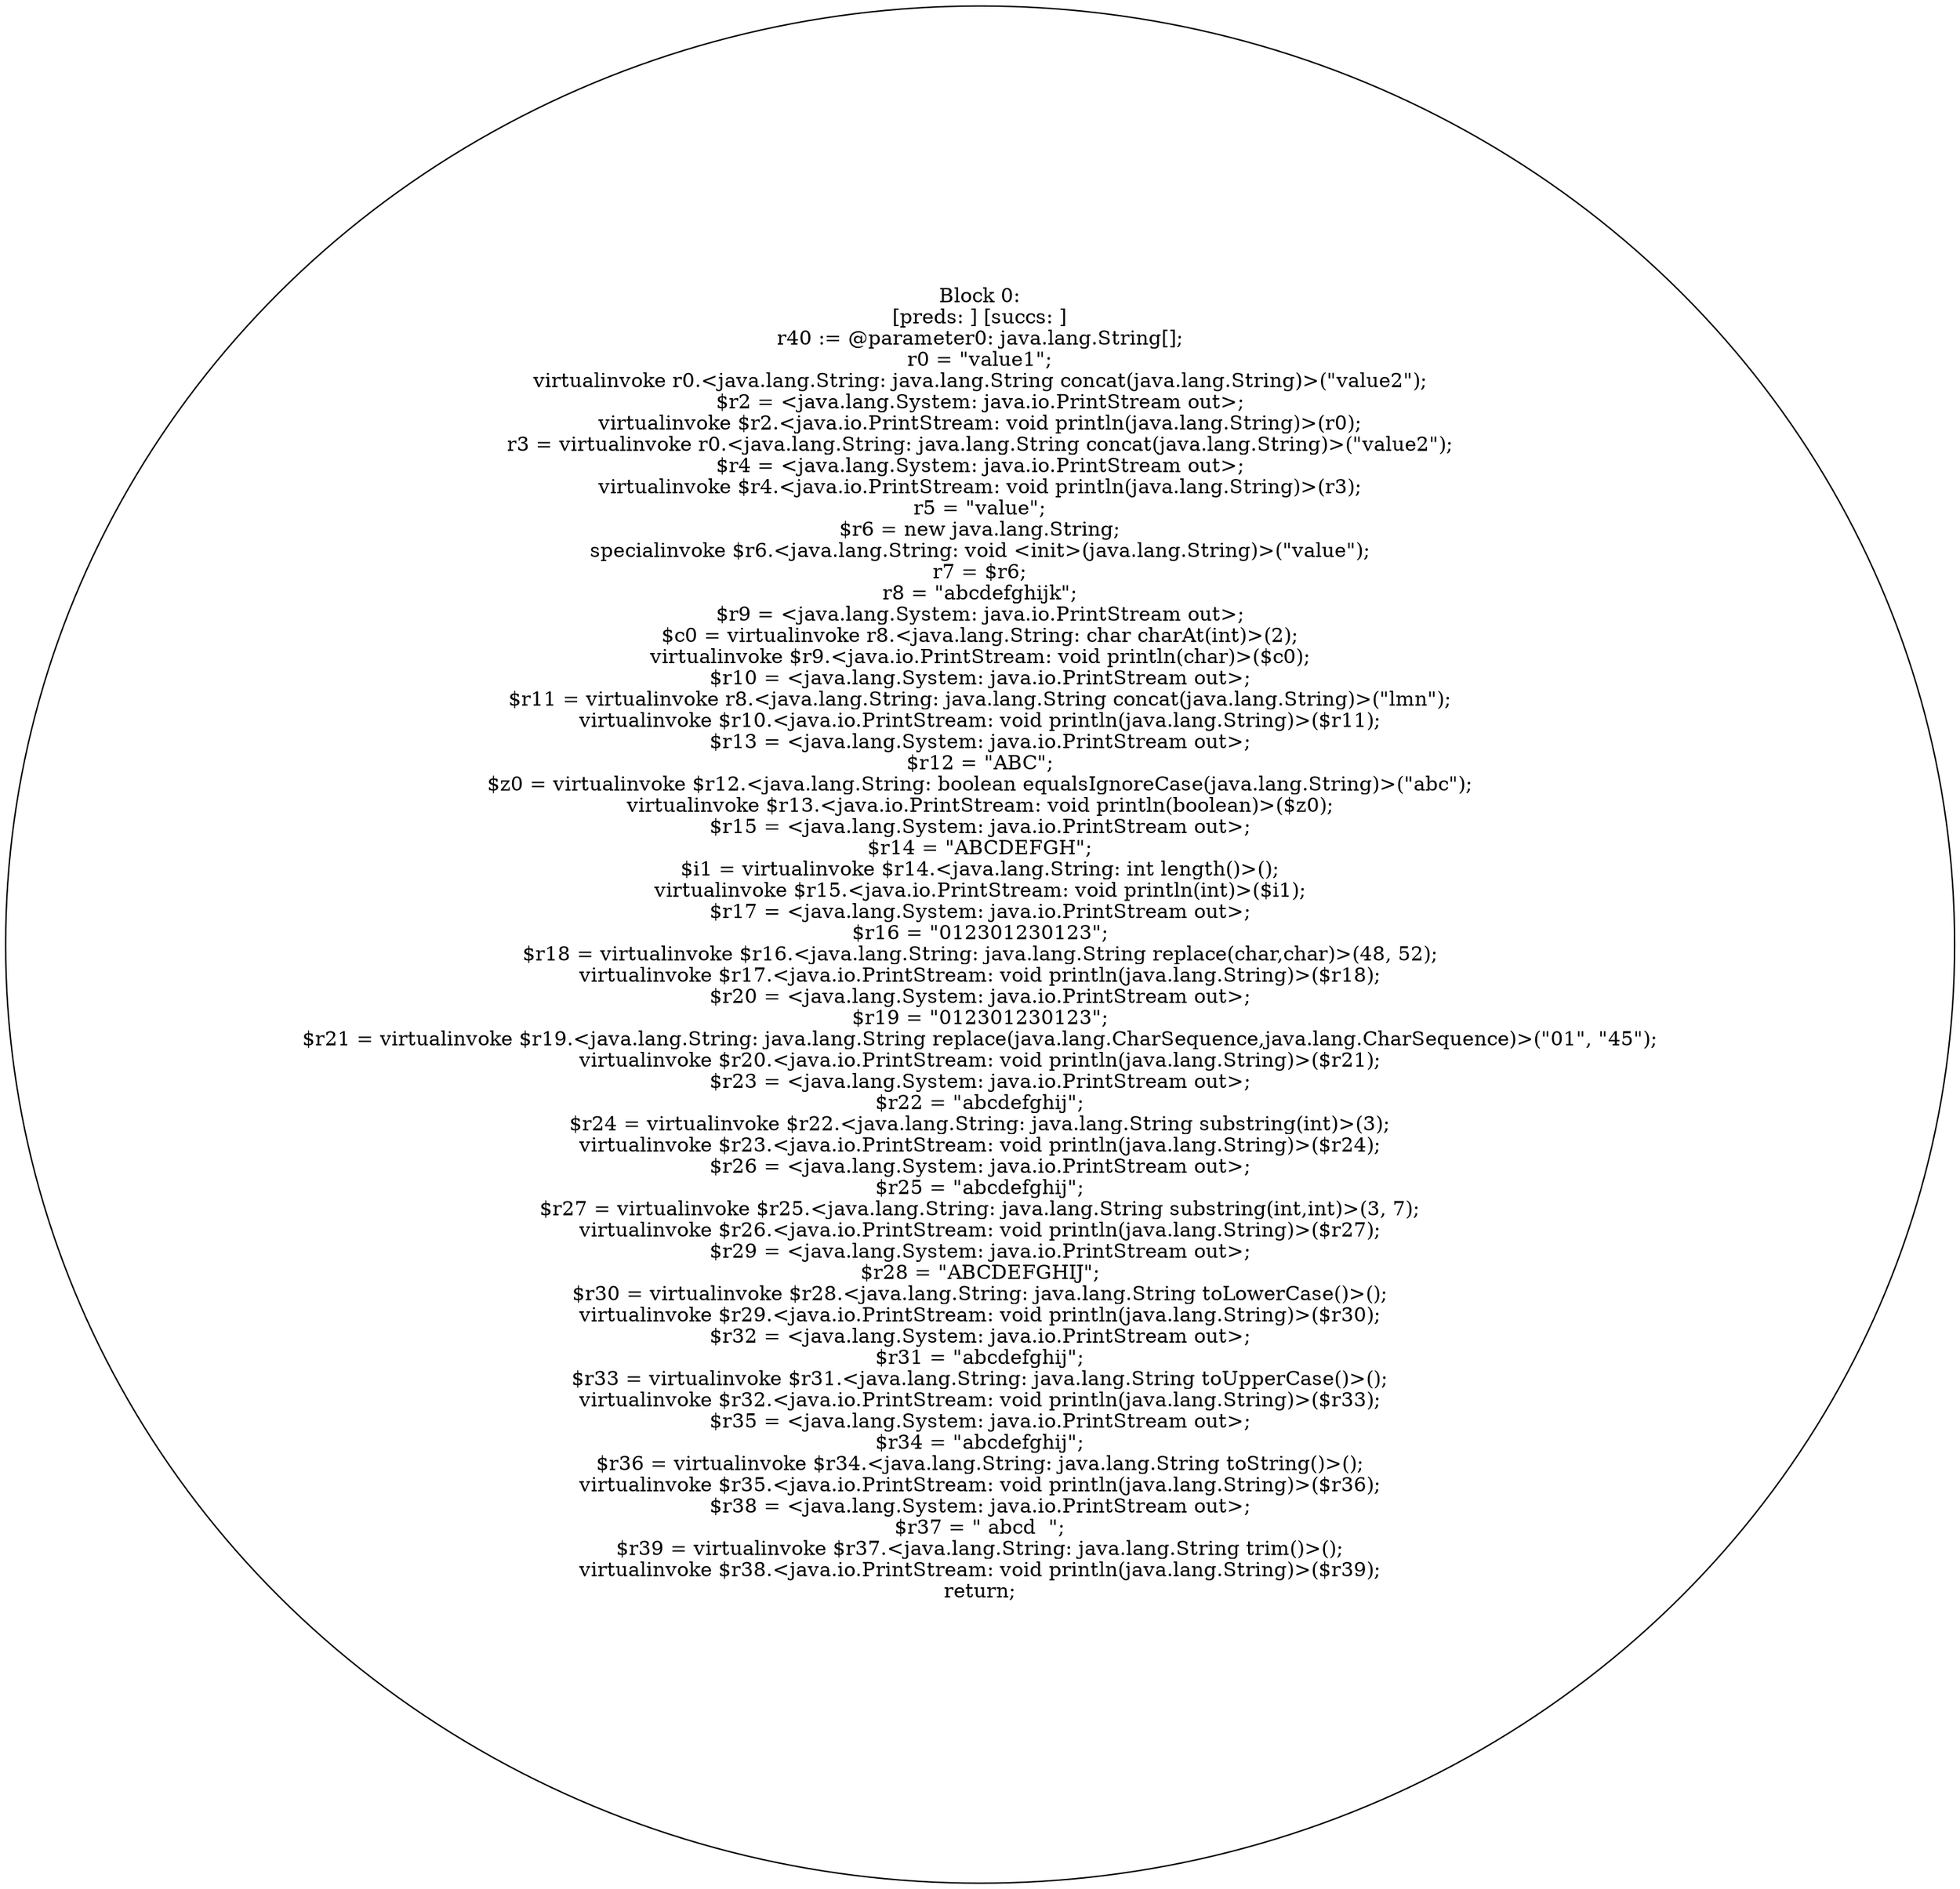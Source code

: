 digraph "unitGraph" {
    "Block 0:
[preds: ] [succs: ]
r40 := @parameter0: java.lang.String[];
r0 = \"value1\";
virtualinvoke r0.<java.lang.String: java.lang.String concat(java.lang.String)>(\"value2\");
$r2 = <java.lang.System: java.io.PrintStream out>;
virtualinvoke $r2.<java.io.PrintStream: void println(java.lang.String)>(r0);
r3 = virtualinvoke r0.<java.lang.String: java.lang.String concat(java.lang.String)>(\"value2\");
$r4 = <java.lang.System: java.io.PrintStream out>;
virtualinvoke $r4.<java.io.PrintStream: void println(java.lang.String)>(r3);
r5 = \"value\";
$r6 = new java.lang.String;
specialinvoke $r6.<java.lang.String: void <init>(java.lang.String)>(\"value\");
r7 = $r6;
r8 = \"abcdefghijk\";
$r9 = <java.lang.System: java.io.PrintStream out>;
$c0 = virtualinvoke r8.<java.lang.String: char charAt(int)>(2);
virtualinvoke $r9.<java.io.PrintStream: void println(char)>($c0);
$r10 = <java.lang.System: java.io.PrintStream out>;
$r11 = virtualinvoke r8.<java.lang.String: java.lang.String concat(java.lang.String)>(\"lmn\");
virtualinvoke $r10.<java.io.PrintStream: void println(java.lang.String)>($r11);
$r13 = <java.lang.System: java.io.PrintStream out>;
$r12 = \"ABC\";
$z0 = virtualinvoke $r12.<java.lang.String: boolean equalsIgnoreCase(java.lang.String)>(\"abc\");
virtualinvoke $r13.<java.io.PrintStream: void println(boolean)>($z0);
$r15 = <java.lang.System: java.io.PrintStream out>;
$r14 = \"ABCDEFGH\";
$i1 = virtualinvoke $r14.<java.lang.String: int length()>();
virtualinvoke $r15.<java.io.PrintStream: void println(int)>($i1);
$r17 = <java.lang.System: java.io.PrintStream out>;
$r16 = \"012301230123\";
$r18 = virtualinvoke $r16.<java.lang.String: java.lang.String replace(char,char)>(48, 52);
virtualinvoke $r17.<java.io.PrintStream: void println(java.lang.String)>($r18);
$r20 = <java.lang.System: java.io.PrintStream out>;
$r19 = \"012301230123\";
$r21 = virtualinvoke $r19.<java.lang.String: java.lang.String replace(java.lang.CharSequence,java.lang.CharSequence)>(\"01\", \"45\");
virtualinvoke $r20.<java.io.PrintStream: void println(java.lang.String)>($r21);
$r23 = <java.lang.System: java.io.PrintStream out>;
$r22 = \"abcdefghij\";
$r24 = virtualinvoke $r22.<java.lang.String: java.lang.String substring(int)>(3);
virtualinvoke $r23.<java.io.PrintStream: void println(java.lang.String)>($r24);
$r26 = <java.lang.System: java.io.PrintStream out>;
$r25 = \"abcdefghij\";
$r27 = virtualinvoke $r25.<java.lang.String: java.lang.String substring(int,int)>(3, 7);
virtualinvoke $r26.<java.io.PrintStream: void println(java.lang.String)>($r27);
$r29 = <java.lang.System: java.io.PrintStream out>;
$r28 = \"ABCDEFGHIJ\";
$r30 = virtualinvoke $r28.<java.lang.String: java.lang.String toLowerCase()>();
virtualinvoke $r29.<java.io.PrintStream: void println(java.lang.String)>($r30);
$r32 = <java.lang.System: java.io.PrintStream out>;
$r31 = \"abcdefghij\";
$r33 = virtualinvoke $r31.<java.lang.String: java.lang.String toUpperCase()>();
virtualinvoke $r32.<java.io.PrintStream: void println(java.lang.String)>($r33);
$r35 = <java.lang.System: java.io.PrintStream out>;
$r34 = \"abcdefghij\";
$r36 = virtualinvoke $r34.<java.lang.String: java.lang.String toString()>();
virtualinvoke $r35.<java.io.PrintStream: void println(java.lang.String)>($r36);
$r38 = <java.lang.System: java.io.PrintStream out>;
$r37 = \" abcd  \";
$r39 = virtualinvoke $r37.<java.lang.String: java.lang.String trim()>();
virtualinvoke $r38.<java.io.PrintStream: void println(java.lang.String)>($r39);
return;
"
}
